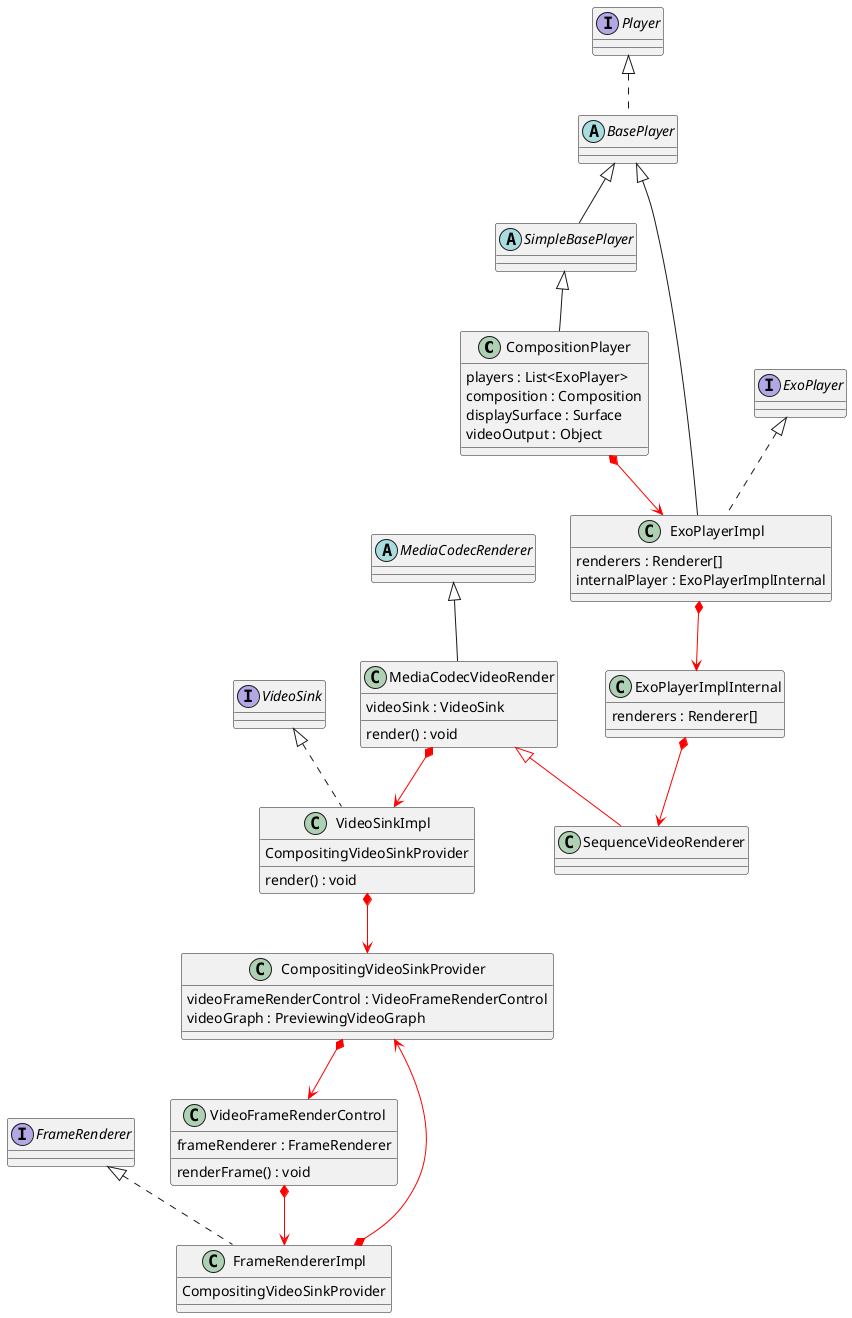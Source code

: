@startuml



class CompositionPlayer {
players : List<ExoPlayer>
composition : Composition
displaySurface : Surface
videoOutput : Object
}

abstract class SimpleBasePlayer {}

abstract class BasePlayer {}

interface Player {}

Player <|.. BasePlayer
BasePlayer <|-- SimpleBasePlayer
SimpleBasePlayer <|-- CompositionPlayer

interface ExoPlayer {}

class ExoPlayerImpl {
renderers : Renderer[]
internalPlayer : ExoPlayerImplInternal

}
BasePlayer <|-- ExoPlayerImpl
ExoPlayer <|.. ExoPlayerImpl
CompositionPlayer *-[#red]-> ExoPlayerImpl

class ExoPlayerImplInternal {
renderers : Renderer[]

}

ExoPlayerImpl *-[#red]-> ExoPlayerImplInternal

abstract class MediaCodecRenderer {}

class MediaCodecVideoRender {
videoSink : VideoSink
render() : void
}

class SequenceVideoRenderer {

}

MediaCodecRenderer <|-- MediaCodecVideoRender
MediaCodecVideoRender <|-[#red]- SequenceVideoRenderer

ExoPlayerImplInternal *-[#red]-> SequenceVideoRenderer

interface VideoSink {}

class CompositingVideoSinkProvider {
videoFrameRenderControl : VideoFrameRenderControl
videoGraph : PreviewingVideoGraph
}

class VideoFrameRenderControl {
frameRenderer : FrameRenderer
renderFrame() : void
}

interface FrameRenderer {}
class FrameRendererImpl {
CompositingVideoSinkProvider
}
FrameRenderer <|.. FrameRendererImpl

CompositingVideoSinkProvider *-[#red]-> VideoFrameRenderControl
VideoFrameRenderControl *-[#red]-> FrameRendererImpl
FrameRendererImpl *-[#red]-> CompositingVideoSinkProvider

class VideoSinkImpl {
CompositingVideoSinkProvider
render() : void
}
VideoSink <|.. VideoSinkImpl
MediaCodecVideoRender *-[#red]-> VideoSinkImpl
VideoSinkImpl *-[#red]-> CompositingVideoSinkProvider




@enduml

预览的时候，直接用的exoplayer去做的预览，后面接一个特效模块，这个特效模块是复用的，最后送到surface上面去

CompositionPreviewActivity 中看一下解析、解码和render模块


CompositionPlayer 会创建一堆 ExoPlayer
ExoPlayer player = playerBuilder.build(); // 会创建一个 ExoPlayerImpl
setPlayerSequence(player, editedMediaItemSequence, /* shouldGenerateSilence= */ i == 0);
这里面会去 player.setMediaSource(mediaSourceBuilder.build());

因此 CompositionPlayer 创建的 player 其实是 ExoPlayerImpl ，我们看下 ExoPlayerImpl 如何实现预览的 ？
而实际干活的又是 ExoPlayerImplInternal 里面通过doSomeWork 一直在render ，我们看下如何 render


最后走到 VideoGraph 的时候，这个时候就到后处理模块了，这个 VideoGraph 是VideoSink 和后处理模块的脐带
此处应该单独开一个puml专门描述这个 VideoGraph

这个来源是 CompositionPlayer有一个previewingVideoGraphFactory，用于创建PreviewingSingleInputVideoGraph



代码调用流程：
MediaCodecVideoRenderer#render
VideoSinkImpl#render
CompositingVideoSinkProvider#render
VideoFrameRenderControl#render
VideoFrameRenderControl#renderFrame
FrameRendererImpl#renderFrame
PreviewingSingleInputVideoGraph#renderOutputFrame
DefaultFrameProcessor#renderOutputFrame
FinalShaderProgramWrapper#renderOutputFrame
FinalShaderProgramWrapper#renderFrame
FinalShaderProgramWrapper#renderFrameToOutputSurface
DefaultShaderProgram#drawFrame


